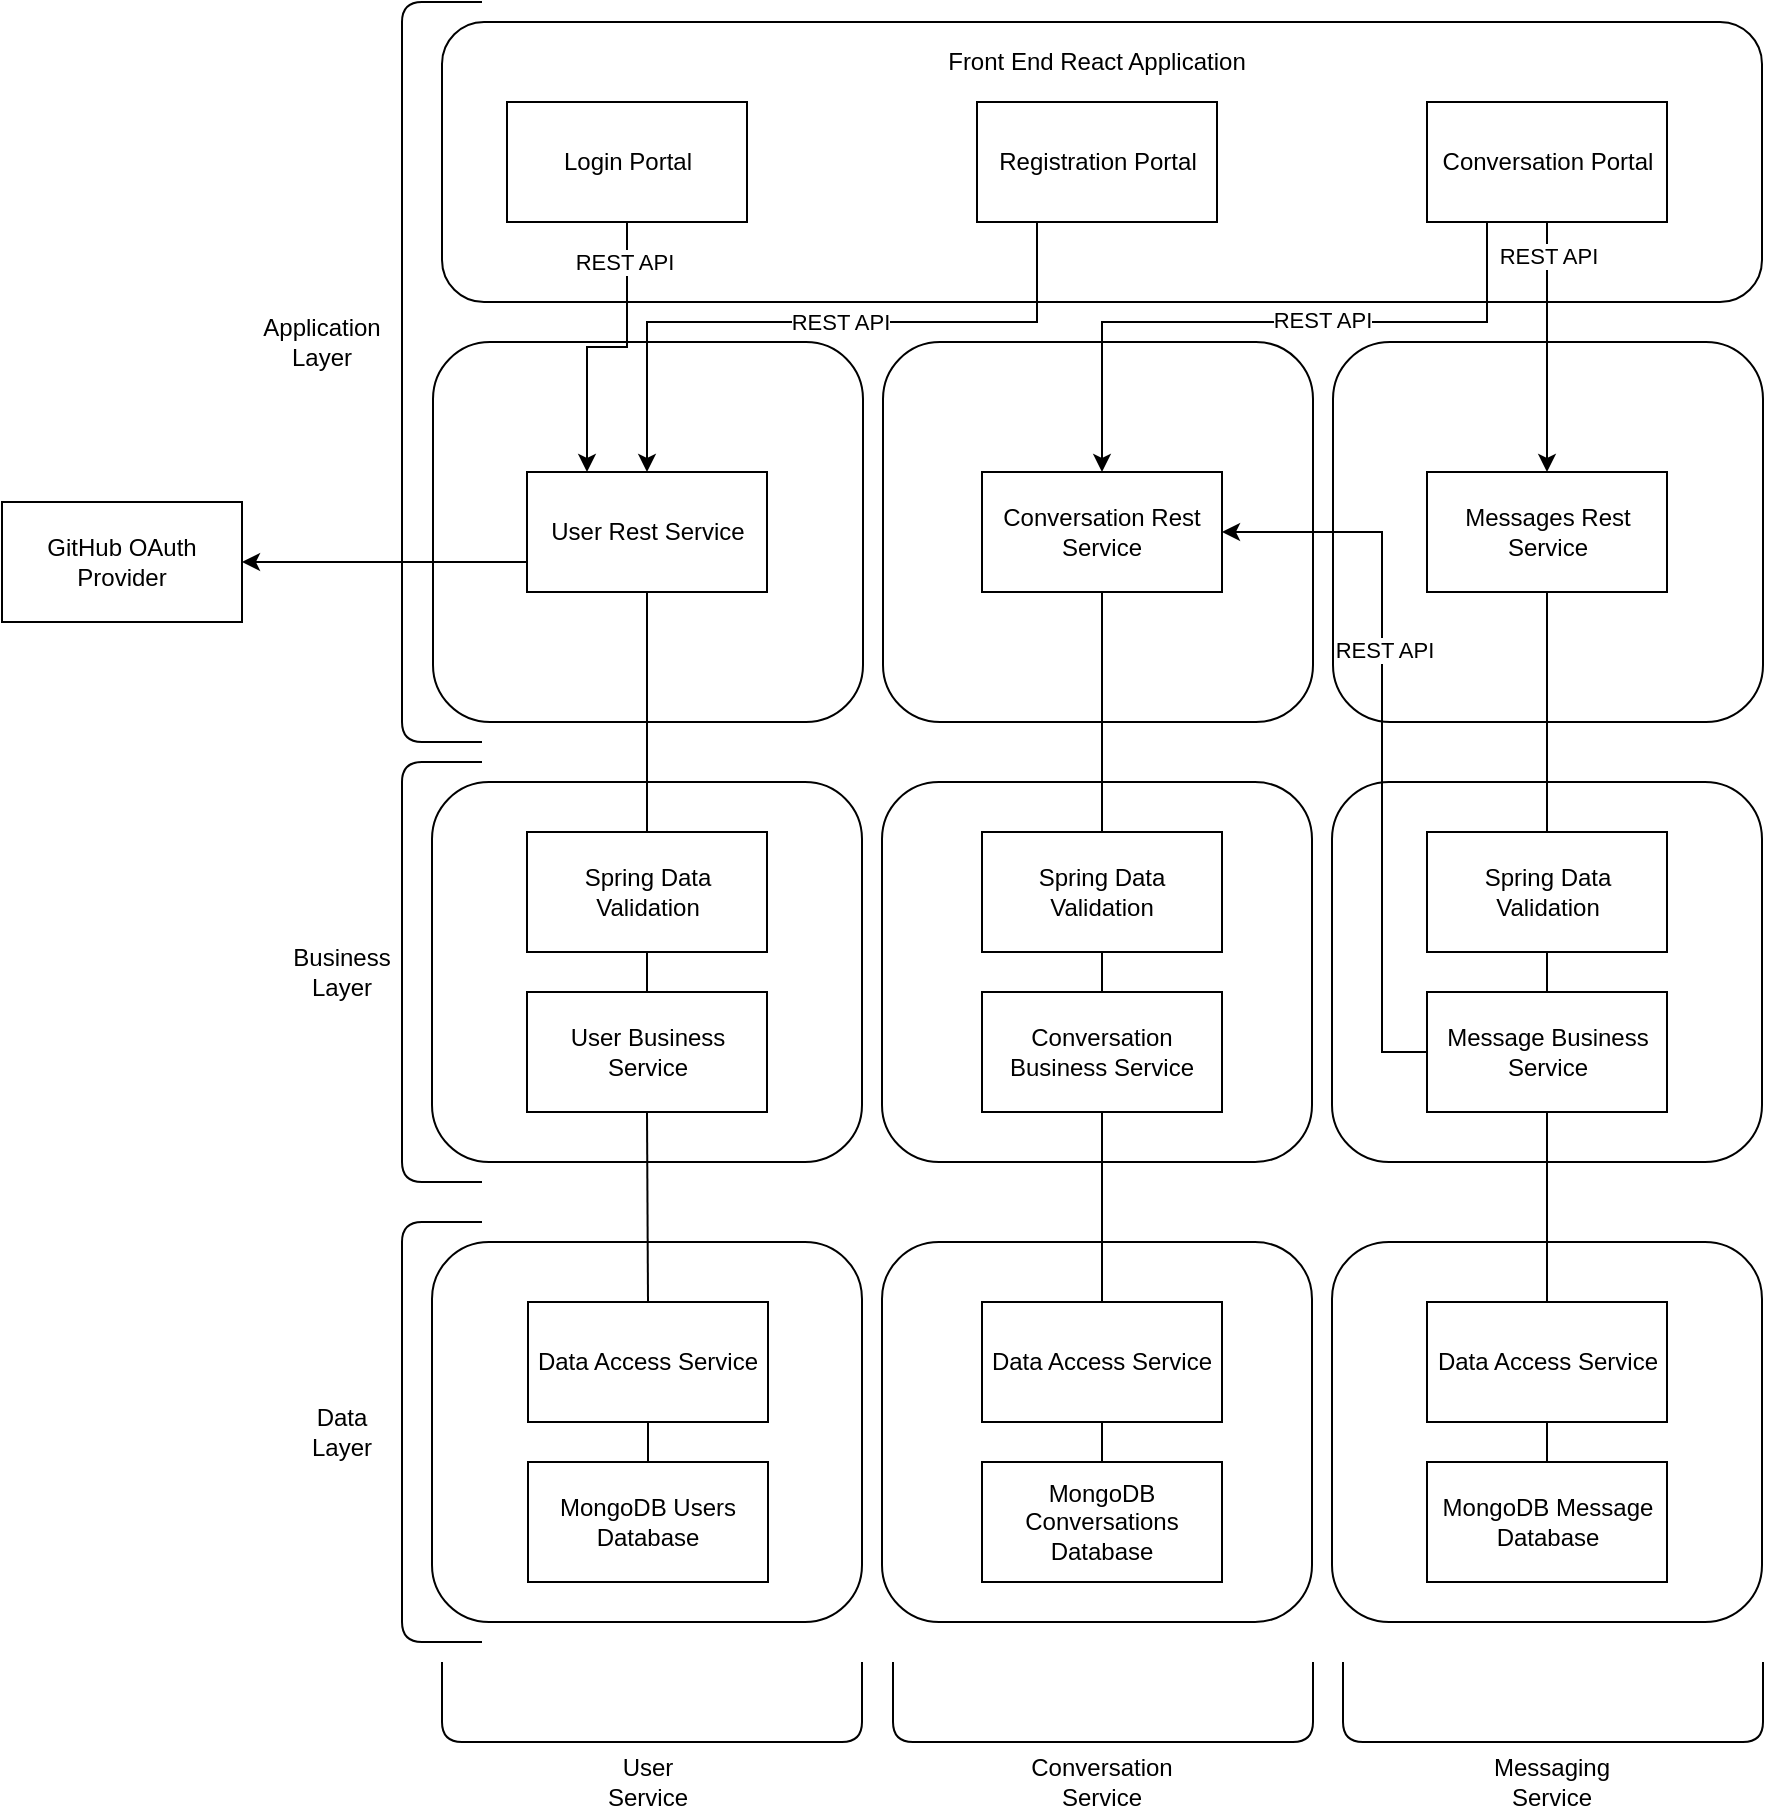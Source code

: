 <mxfile version="13.10.4" type="device"><diagram id="F8UVs-defo95Cpr4tTP_" name="Page-1"><mxGraphModel dx="2912" dy="2299" grid="1" gridSize="10" guides="1" tooltips="1" connect="1" arrows="1" fold="1" page="1" pageScale="1" pageWidth="850" pageHeight="1100" math="0" shadow="0"><root><mxCell id="0"/><mxCell id="1" parent="0"/><mxCell id="butdSmhlKgOzVcw-GZWQ-22" value="" style="rounded=1;whiteSpace=wrap;html=1;" vertex="1" parent="1"><mxGeometry x="545.5" y="110" width="215" height="190" as="geometry"/></mxCell><mxCell id="butdSmhlKgOzVcw-GZWQ-23" value="" style="rounded=1;whiteSpace=wrap;html=1;" vertex="1" parent="1"><mxGeometry x="320.5" y="110" width="215" height="190" as="geometry"/></mxCell><mxCell id="butdSmhlKgOzVcw-GZWQ-20" value="" style="rounded=1;whiteSpace=wrap;html=1;" vertex="1" parent="1"><mxGeometry x="95.5" y="110" width="215" height="190" as="geometry"/></mxCell><mxCell id="butdSmhlKgOzVcw-GZWQ-1" value="" style="rounded=1;whiteSpace=wrap;html=1;" vertex="1" parent="1"><mxGeometry x="100" y="-50" width="660" height="140" as="geometry"/></mxCell><mxCell id="butdSmhlKgOzVcw-GZWQ-4" value="" style="rounded=1;whiteSpace=wrap;html=1;" vertex="1" parent="1"><mxGeometry x="95" y="560" width="215" height="190" as="geometry"/></mxCell><mxCell id="butdSmhlKgOzVcw-GZWQ-5" value="" style="rounded=1;whiteSpace=wrap;html=1;" vertex="1" parent="1"><mxGeometry x="320" y="560" width="215" height="190" as="geometry"/></mxCell><mxCell id="butdSmhlKgOzVcw-GZWQ-6" value="" style="rounded=1;whiteSpace=wrap;html=1;" vertex="1" parent="1"><mxGeometry x="545" y="560" width="215" height="190" as="geometry"/></mxCell><mxCell id="butdSmhlKgOzVcw-GZWQ-9" value="" style="rounded=1;whiteSpace=wrap;html=1;" vertex="1" parent="1"><mxGeometry x="545" y="330" width="215" height="190" as="geometry"/></mxCell><mxCell id="butdSmhlKgOzVcw-GZWQ-10" value="" style="rounded=1;whiteSpace=wrap;html=1;" vertex="1" parent="1"><mxGeometry x="95" y="330" width="215" height="190" as="geometry"/></mxCell><mxCell id="butdSmhlKgOzVcw-GZWQ-11" value="" style="rounded=1;whiteSpace=wrap;html=1;" vertex="1" parent="1"><mxGeometry x="320" y="330" width="215" height="190" as="geometry"/></mxCell><mxCell id="butdSmhlKgOzVcw-GZWQ-12" value="Front End React Application" style="text;html=1;strokeColor=none;fillColor=none;align=center;verticalAlign=middle;whiteSpace=wrap;rounded=0;" vertex="1" parent="1"><mxGeometry x="346.25" y="-40" width="162.5" height="20" as="geometry"/></mxCell><mxCell id="butdSmhlKgOzVcw-GZWQ-13" value="Application Layer" style="text;html=1;strokeColor=none;fillColor=none;align=center;verticalAlign=middle;whiteSpace=wrap;rounded=0;" vertex="1" parent="1"><mxGeometry x="20" y="100" width="40" height="20" as="geometry"/></mxCell><mxCell id="butdSmhlKgOzVcw-GZWQ-14" value="Business Layer" style="text;html=1;strokeColor=none;fillColor=none;align=center;verticalAlign=middle;whiteSpace=wrap;rounded=0;" vertex="1" parent="1"><mxGeometry x="30" y="415" width="40" height="20" as="geometry"/></mxCell><mxCell id="butdSmhlKgOzVcw-GZWQ-15" value="Data Layer" style="text;html=1;strokeColor=none;fillColor=none;align=center;verticalAlign=middle;whiteSpace=wrap;rounded=0;" vertex="1" parent="1"><mxGeometry x="30" y="645" width="40" height="20" as="geometry"/></mxCell><mxCell id="butdSmhlKgOzVcw-GZWQ-42" style="edgeStyle=orthogonalEdgeStyle;rounded=0;orthogonalLoop=1;jettySize=auto;html=1;exitX=0.5;exitY=1;exitDx=0;exitDy=0;entryX=0.25;entryY=0;entryDx=0;entryDy=0;" edge="1" parent="1" source="butdSmhlKgOzVcw-GZWQ-16" target="butdSmhlKgOzVcw-GZWQ-27"><mxGeometry relative="1" as="geometry"/></mxCell><mxCell id="butdSmhlKgOzVcw-GZWQ-45" value="REST API" style="edgeLabel;html=1;align=center;verticalAlign=middle;resizable=0;points=[];" vertex="1" connectable="0" parent="butdSmhlKgOzVcw-GZWQ-42"><mxGeometry x="-0.724" y="-2" relative="1" as="geometry"><mxPoint as="offset"/></mxGeometry></mxCell><mxCell id="butdSmhlKgOzVcw-GZWQ-16" value="Login Portal" style="rounded=0;whiteSpace=wrap;html=1;" vertex="1" parent="1"><mxGeometry x="132.5" y="-10" width="120" height="60" as="geometry"/></mxCell><mxCell id="butdSmhlKgOzVcw-GZWQ-43" style="edgeStyle=orthogonalEdgeStyle;rounded=0;orthogonalLoop=1;jettySize=auto;html=1;exitX=0.25;exitY=1;exitDx=0;exitDy=0;entryX=0.5;entryY=0;entryDx=0;entryDy=0;" edge="1" parent="1" source="butdSmhlKgOzVcw-GZWQ-17" target="butdSmhlKgOzVcw-GZWQ-27"><mxGeometry relative="1" as="geometry"><Array as="points"><mxPoint x="398" y="100"/><mxPoint x="203" y="100"/></Array></mxGeometry></mxCell><mxCell id="butdSmhlKgOzVcw-GZWQ-44" value="REST API" style="edgeLabel;html=1;align=center;verticalAlign=middle;resizable=0;points=[];" vertex="1" connectable="0" parent="butdSmhlKgOzVcw-GZWQ-43"><mxGeometry x="-0.069" relative="1" as="geometry"><mxPoint as="offset"/></mxGeometry></mxCell><mxCell id="butdSmhlKgOzVcw-GZWQ-17" value="Registration Portal" style="rounded=0;whiteSpace=wrap;html=1;" vertex="1" parent="1"><mxGeometry x="367.5" y="-10" width="120" height="60" as="geometry"/></mxCell><mxCell id="butdSmhlKgOzVcw-GZWQ-49" style="edgeStyle=orthogonalEdgeStyle;rounded=0;orthogonalLoop=1;jettySize=auto;html=1;exitX=0.25;exitY=1;exitDx=0;exitDy=0;entryX=0.5;entryY=0;entryDx=0;entryDy=0;" edge="1" parent="1" source="butdSmhlKgOzVcw-GZWQ-18" target="butdSmhlKgOzVcw-GZWQ-28"><mxGeometry relative="1" as="geometry"><Array as="points"><mxPoint x="623" y="100"/><mxPoint x="430" y="100"/></Array></mxGeometry></mxCell><mxCell id="butdSmhlKgOzVcw-GZWQ-52" value="REST API" style="edgeLabel;html=1;align=center;verticalAlign=middle;resizable=0;points=[];" vertex="1" connectable="0" parent="butdSmhlKgOzVcw-GZWQ-49"><mxGeometry x="-0.165" y="-1" relative="1" as="geometry"><mxPoint as="offset"/></mxGeometry></mxCell><mxCell id="butdSmhlKgOzVcw-GZWQ-50" style="edgeStyle=orthogonalEdgeStyle;rounded=0;orthogonalLoop=1;jettySize=auto;html=1;exitX=0.5;exitY=1;exitDx=0;exitDy=0;" edge="1" parent="1" source="butdSmhlKgOzVcw-GZWQ-18" target="butdSmhlKgOzVcw-GZWQ-29"><mxGeometry relative="1" as="geometry"/></mxCell><mxCell id="butdSmhlKgOzVcw-GZWQ-51" value="REST API" style="edgeLabel;html=1;align=center;verticalAlign=middle;resizable=0;points=[];" vertex="1" connectable="0" parent="butdSmhlKgOzVcw-GZWQ-50"><mxGeometry x="-0.728" relative="1" as="geometry"><mxPoint as="offset"/></mxGeometry></mxCell><mxCell id="butdSmhlKgOzVcw-GZWQ-18" value="Conversation Portal" style="rounded=0;whiteSpace=wrap;html=1;" vertex="1" parent="1"><mxGeometry x="592.5" y="-10" width="120" height="60" as="geometry"/></mxCell><mxCell id="butdSmhlKgOzVcw-GZWQ-24" value="" style="endArrow=none;html=1;" edge="1" parent="1"><mxGeometry width="50" height="50" relative="1" as="geometry"><mxPoint x="120" y="310" as="sourcePoint"/><mxPoint x="120" y="-60" as="targetPoint"/><Array as="points"><mxPoint x="80" y="310"/><mxPoint x="80" y="-60"/></Array></mxGeometry></mxCell><mxCell id="butdSmhlKgOzVcw-GZWQ-25" value="" style="endArrow=none;html=1;" edge="1" parent="1"><mxGeometry width="50" height="50" relative="1" as="geometry"><mxPoint x="120" y="530" as="sourcePoint"/><mxPoint x="120" y="320" as="targetPoint"/><Array as="points"><mxPoint x="80" y="530"/><mxPoint x="80" y="320"/></Array></mxGeometry></mxCell><mxCell id="butdSmhlKgOzVcw-GZWQ-26" value="" style="endArrow=none;html=1;" edge="1" parent="1"><mxGeometry width="50" height="50" relative="1" as="geometry"><mxPoint x="120" y="760" as="sourcePoint"/><mxPoint x="120" y="550" as="targetPoint"/><Array as="points"><mxPoint x="80" y="760"/><mxPoint x="80" y="550"/></Array></mxGeometry></mxCell><mxCell id="butdSmhlKgOzVcw-GZWQ-75" style="edgeStyle=orthogonalEdgeStyle;rounded=0;orthogonalLoop=1;jettySize=auto;html=1;exitX=0;exitY=0.75;exitDx=0;exitDy=0;" edge="1" parent="1" source="butdSmhlKgOzVcw-GZWQ-27" target="butdSmhlKgOzVcw-GZWQ-76"><mxGeometry relative="1" as="geometry"><mxPoint x="-30" y="230" as="targetPoint"/></mxGeometry></mxCell><mxCell id="butdSmhlKgOzVcw-GZWQ-27" value="User Rest Service" style="rounded=0;whiteSpace=wrap;html=1;" vertex="1" parent="1"><mxGeometry x="142.5" y="175" width="120" height="60" as="geometry"/></mxCell><mxCell id="butdSmhlKgOzVcw-GZWQ-28" value="Conversation Rest Service" style="rounded=0;whiteSpace=wrap;html=1;" vertex="1" parent="1"><mxGeometry x="370" y="175" width="120" height="60" as="geometry"/></mxCell><mxCell id="butdSmhlKgOzVcw-GZWQ-29" value="Messages Rest Service" style="rounded=0;whiteSpace=wrap;html=1;" vertex="1" parent="1"><mxGeometry x="592.5" y="175" width="120" height="60" as="geometry"/></mxCell><mxCell id="butdSmhlKgOzVcw-GZWQ-30" value="Spring Data Validation" style="rounded=0;whiteSpace=wrap;html=1;" vertex="1" parent="1"><mxGeometry x="142.5" y="355" width="120" height="60" as="geometry"/></mxCell><mxCell id="butdSmhlKgOzVcw-GZWQ-31" value="User Business Service" style="rounded=0;whiteSpace=wrap;html=1;" vertex="1" parent="1"><mxGeometry x="142.5" y="435" width="120" height="60" as="geometry"/></mxCell><mxCell id="butdSmhlKgOzVcw-GZWQ-32" value="Spring Data Validation" style="rounded=0;whiteSpace=wrap;html=1;" vertex="1" parent="1"><mxGeometry x="370" y="355" width="120" height="60" as="geometry"/></mxCell><mxCell id="butdSmhlKgOzVcw-GZWQ-33" value="Spring Data Validation" style="rounded=0;whiteSpace=wrap;html=1;" vertex="1" parent="1"><mxGeometry x="592.5" y="355" width="120" height="60" as="geometry"/></mxCell><mxCell id="butdSmhlKgOzVcw-GZWQ-34" value="Conversation Business Service" style="rounded=0;whiteSpace=wrap;html=1;" vertex="1" parent="1"><mxGeometry x="370" y="435" width="120" height="60" as="geometry"/></mxCell><mxCell id="butdSmhlKgOzVcw-GZWQ-72" style="edgeStyle=orthogonalEdgeStyle;rounded=0;orthogonalLoop=1;jettySize=auto;html=1;exitX=0;exitY=0.5;exitDx=0;exitDy=0;entryX=1;entryY=0.5;entryDx=0;entryDy=0;" edge="1" parent="1" source="butdSmhlKgOzVcw-GZWQ-35" target="butdSmhlKgOzVcw-GZWQ-28"><mxGeometry relative="1" as="geometry"><Array as="points"><mxPoint x="570" y="465"/><mxPoint x="570" y="205"/></Array></mxGeometry></mxCell><mxCell id="butdSmhlKgOzVcw-GZWQ-73" value="REST API" style="edgeLabel;html=1;align=center;verticalAlign=middle;resizable=0;points=[];" vertex="1" connectable="0" parent="butdSmhlKgOzVcw-GZWQ-72"><mxGeometry x="0.233" y="-1" relative="1" as="geometry"><mxPoint as="offset"/></mxGeometry></mxCell><mxCell id="butdSmhlKgOzVcw-GZWQ-35" value="Message Business Service" style="rounded=0;whiteSpace=wrap;html=1;" vertex="1" parent="1"><mxGeometry x="592.5" y="435" width="120" height="60" as="geometry"/></mxCell><mxCell id="butdSmhlKgOzVcw-GZWQ-36" value="Data Access Service" style="rounded=0;whiteSpace=wrap;html=1;" vertex="1" parent="1"><mxGeometry x="143" y="590" width="120" height="60" as="geometry"/></mxCell><mxCell id="butdSmhlKgOzVcw-GZWQ-37" value="MongoDB Users Database" style="rounded=0;whiteSpace=wrap;html=1;" vertex="1" parent="1"><mxGeometry x="143" y="670" width="120" height="60" as="geometry"/></mxCell><mxCell id="butdSmhlKgOzVcw-GZWQ-38" value="Data Access Service" style="rounded=0;whiteSpace=wrap;html=1;" vertex="1" parent="1"><mxGeometry x="370" y="590" width="120" height="60" as="geometry"/></mxCell><mxCell id="butdSmhlKgOzVcw-GZWQ-39" value="Data Access Service" style="rounded=0;whiteSpace=wrap;html=1;" vertex="1" parent="1"><mxGeometry x="592.5" y="590" width="120" height="60" as="geometry"/></mxCell><mxCell id="butdSmhlKgOzVcw-GZWQ-40" value="MongoDB Conversations Database" style="rounded=0;whiteSpace=wrap;html=1;" vertex="1" parent="1"><mxGeometry x="370" y="670" width="120" height="60" as="geometry"/></mxCell><mxCell id="butdSmhlKgOzVcw-GZWQ-41" value="MongoDB Message Database" style="rounded=0;whiteSpace=wrap;html=1;" vertex="1" parent="1"><mxGeometry x="592.5" y="670" width="120" height="60" as="geometry"/></mxCell><mxCell id="butdSmhlKgOzVcw-GZWQ-53" value="" style="endArrow=none;html=1;" edge="1" parent="1"><mxGeometry width="50" height="50" relative="1" as="geometry"><mxPoint x="310" y="770" as="sourcePoint"/><mxPoint x="100" y="770" as="targetPoint"/><Array as="points"><mxPoint x="310" y="810"/><mxPoint x="100" y="810"/></Array></mxGeometry></mxCell><mxCell id="butdSmhlKgOzVcw-GZWQ-54" value="" style="endArrow=none;html=1;" edge="1" parent="1"><mxGeometry width="50" height="50" relative="1" as="geometry"><mxPoint x="535.5" y="770" as="sourcePoint"/><mxPoint x="325.5" y="770" as="targetPoint"/><Array as="points"><mxPoint x="535.5" y="810"/><mxPoint x="325.5" y="810"/></Array></mxGeometry></mxCell><mxCell id="butdSmhlKgOzVcw-GZWQ-55" value="" style="endArrow=none;html=1;" edge="1" parent="1"><mxGeometry width="50" height="50" relative="1" as="geometry"><mxPoint x="760.5" y="770" as="sourcePoint"/><mxPoint x="550.5" y="770" as="targetPoint"/><Array as="points"><mxPoint x="760.5" y="810"/><mxPoint x="550.5" y="810"/></Array></mxGeometry></mxCell><mxCell id="butdSmhlKgOzVcw-GZWQ-56" value="User Service" style="text;html=1;strokeColor=none;fillColor=none;align=center;verticalAlign=middle;whiteSpace=wrap;rounded=0;" vertex="1" parent="1"><mxGeometry x="183" y="820" width="40" height="20" as="geometry"/></mxCell><mxCell id="butdSmhlKgOzVcw-GZWQ-57" value="Conversation Service" style="text;html=1;strokeColor=none;fillColor=none;align=center;verticalAlign=middle;whiteSpace=wrap;rounded=0;" vertex="1" parent="1"><mxGeometry x="410" y="820" width="40" height="20" as="geometry"/></mxCell><mxCell id="butdSmhlKgOzVcw-GZWQ-58" value="Messaging Service" style="text;html=1;strokeColor=none;fillColor=none;align=center;verticalAlign=middle;whiteSpace=wrap;rounded=0;" vertex="1" parent="1"><mxGeometry x="635" y="820" width="40" height="20" as="geometry"/></mxCell><mxCell id="butdSmhlKgOzVcw-GZWQ-59" value="" style="endArrow=none;html=1;entryX=0.5;entryY=1;entryDx=0;entryDy=0;exitX=0.5;exitY=0;exitDx=0;exitDy=0;" edge="1" parent="1" source="butdSmhlKgOzVcw-GZWQ-30" target="butdSmhlKgOzVcw-GZWQ-27"><mxGeometry width="50" height="50" relative="1" as="geometry"><mxPoint x="400" y="470" as="sourcePoint"/><mxPoint x="450" y="420" as="targetPoint"/></mxGeometry></mxCell><mxCell id="butdSmhlKgOzVcw-GZWQ-60" value="" style="endArrow=none;html=1;entryX=0.5;entryY=1;entryDx=0;entryDy=0;exitX=0.5;exitY=0;exitDx=0;exitDy=0;" edge="1" parent="1" source="butdSmhlKgOzVcw-GZWQ-31" target="butdSmhlKgOzVcw-GZWQ-30"><mxGeometry width="50" height="50" relative="1" as="geometry"><mxPoint x="400" y="460" as="sourcePoint"/><mxPoint x="450" y="410" as="targetPoint"/></mxGeometry></mxCell><mxCell id="butdSmhlKgOzVcw-GZWQ-62" value="" style="endArrow=none;html=1;entryX=0.5;entryY=1;entryDx=0;entryDy=0;exitX=0.5;exitY=0;exitDx=0;exitDy=0;" edge="1" parent="1" source="butdSmhlKgOzVcw-GZWQ-36" target="butdSmhlKgOzVcw-GZWQ-31"><mxGeometry width="50" height="50" relative="1" as="geometry"><mxPoint x="400" y="460" as="sourcePoint"/><mxPoint x="450" y="410" as="targetPoint"/></mxGeometry></mxCell><mxCell id="butdSmhlKgOzVcw-GZWQ-63" value="" style="endArrow=none;html=1;entryX=0.5;entryY=1;entryDx=0;entryDy=0;exitX=0.5;exitY=0;exitDx=0;exitDy=0;" edge="1" parent="1" source="butdSmhlKgOzVcw-GZWQ-37" target="butdSmhlKgOzVcw-GZWQ-36"><mxGeometry width="50" height="50" relative="1" as="geometry"><mxPoint x="400" y="450" as="sourcePoint"/><mxPoint x="450" y="400" as="targetPoint"/></mxGeometry></mxCell><mxCell id="butdSmhlKgOzVcw-GZWQ-64" value="" style="endArrow=none;html=1;entryX=0.5;entryY=1;entryDx=0;entryDy=0;exitX=0.5;exitY=0;exitDx=0;exitDy=0;" edge="1" parent="1" source="butdSmhlKgOzVcw-GZWQ-32" target="butdSmhlKgOzVcw-GZWQ-28"><mxGeometry width="50" height="50" relative="1" as="geometry"><mxPoint x="400" y="450" as="sourcePoint"/><mxPoint x="450" y="400" as="targetPoint"/></mxGeometry></mxCell><mxCell id="butdSmhlKgOzVcw-GZWQ-65" value="" style="endArrow=none;html=1;entryX=0.5;entryY=1;entryDx=0;entryDy=0;exitX=0.5;exitY=0;exitDx=0;exitDy=0;" edge="1" parent="1" source="butdSmhlKgOzVcw-GZWQ-34" target="butdSmhlKgOzVcw-GZWQ-32"><mxGeometry width="50" height="50" relative="1" as="geometry"><mxPoint x="400" y="400" as="sourcePoint"/><mxPoint x="450" y="350" as="targetPoint"/></mxGeometry></mxCell><mxCell id="butdSmhlKgOzVcw-GZWQ-66" value="" style="endArrow=none;html=1;entryX=0.5;entryY=1;entryDx=0;entryDy=0;exitX=0.5;exitY=0;exitDx=0;exitDy=0;" edge="1" parent="1" source="butdSmhlKgOzVcw-GZWQ-38" target="butdSmhlKgOzVcw-GZWQ-34"><mxGeometry width="50" height="50" relative="1" as="geometry"><mxPoint x="400" y="400" as="sourcePoint"/><mxPoint x="450" y="350" as="targetPoint"/></mxGeometry></mxCell><mxCell id="butdSmhlKgOzVcw-GZWQ-67" value="" style="endArrow=none;html=1;entryX=0.5;entryY=1;entryDx=0;entryDy=0;exitX=0.5;exitY=0;exitDx=0;exitDy=0;" edge="1" parent="1" source="butdSmhlKgOzVcw-GZWQ-40" target="butdSmhlKgOzVcw-GZWQ-38"><mxGeometry width="50" height="50" relative="1" as="geometry"><mxPoint x="400" y="400" as="sourcePoint"/><mxPoint x="450" y="350" as="targetPoint"/></mxGeometry></mxCell><mxCell id="butdSmhlKgOzVcw-GZWQ-68" value="" style="endArrow=none;html=1;entryX=0.5;entryY=1;entryDx=0;entryDy=0;exitX=0.5;exitY=0;exitDx=0;exitDy=0;" edge="1" parent="1" source="butdSmhlKgOzVcw-GZWQ-33" target="butdSmhlKgOzVcw-GZWQ-29"><mxGeometry width="50" height="50" relative="1" as="geometry"><mxPoint x="400" y="400" as="sourcePoint"/><mxPoint x="450" y="350" as="targetPoint"/></mxGeometry></mxCell><mxCell id="butdSmhlKgOzVcw-GZWQ-69" value="" style="endArrow=none;html=1;entryX=0.5;entryY=1;entryDx=0;entryDy=0;exitX=0.5;exitY=0;exitDx=0;exitDy=0;" edge="1" parent="1" source="butdSmhlKgOzVcw-GZWQ-35" target="butdSmhlKgOzVcw-GZWQ-33"><mxGeometry width="50" height="50" relative="1" as="geometry"><mxPoint x="400" y="400" as="sourcePoint"/><mxPoint x="450" y="350" as="targetPoint"/></mxGeometry></mxCell><mxCell id="butdSmhlKgOzVcw-GZWQ-70" value="" style="endArrow=none;html=1;entryX=0.5;entryY=1;entryDx=0;entryDy=0;exitX=0.5;exitY=0;exitDx=0;exitDy=0;" edge="1" parent="1" source="butdSmhlKgOzVcw-GZWQ-39" target="butdSmhlKgOzVcw-GZWQ-35"><mxGeometry width="50" height="50" relative="1" as="geometry"><mxPoint x="400" y="400" as="sourcePoint"/><mxPoint x="450" y="350" as="targetPoint"/></mxGeometry></mxCell><mxCell id="butdSmhlKgOzVcw-GZWQ-71" value="" style="endArrow=none;html=1;entryX=0.5;entryY=1;entryDx=0;entryDy=0;exitX=0.5;exitY=0;exitDx=0;exitDy=0;" edge="1" parent="1" source="butdSmhlKgOzVcw-GZWQ-41" target="butdSmhlKgOzVcw-GZWQ-39"><mxGeometry width="50" height="50" relative="1" as="geometry"><mxPoint x="400" y="400" as="sourcePoint"/><mxPoint x="450" y="350" as="targetPoint"/></mxGeometry></mxCell><mxCell id="butdSmhlKgOzVcw-GZWQ-76" value="GitHub OAuth Provider" style="rounded=0;whiteSpace=wrap;html=1;" vertex="1" parent="1"><mxGeometry x="-120" y="190" width="120" height="60" as="geometry"/></mxCell></root></mxGraphModel></diagram></mxfile>